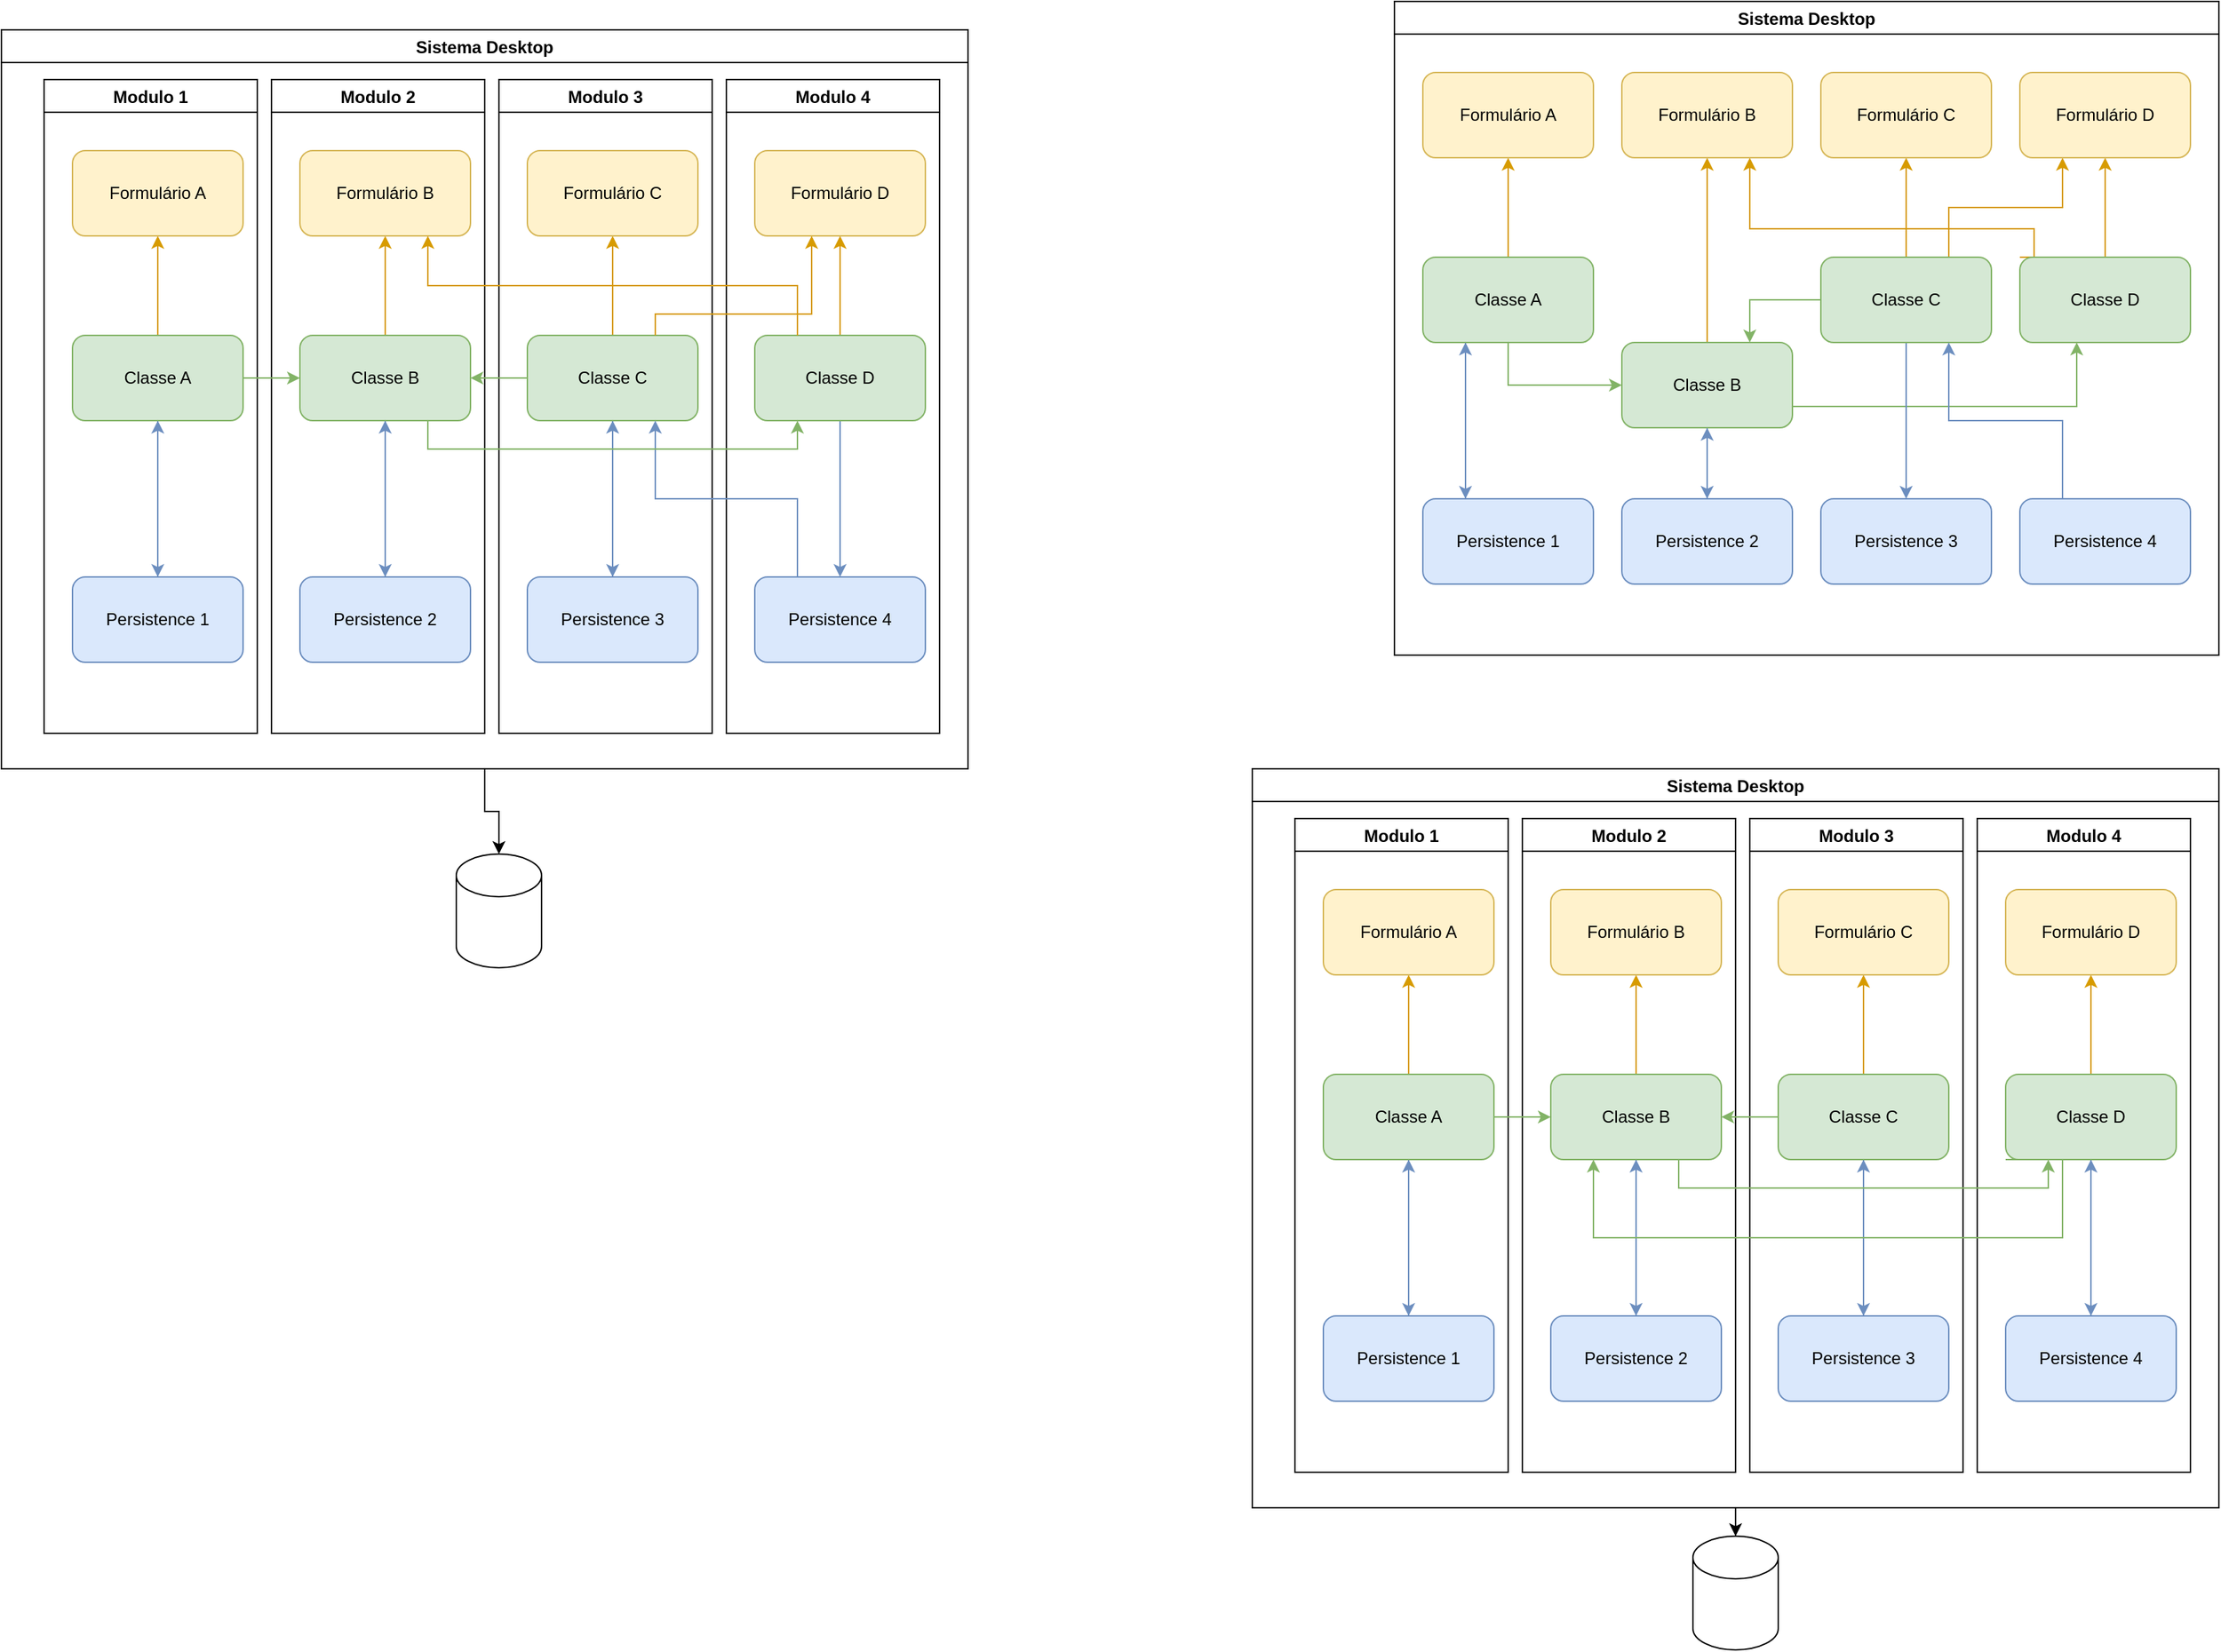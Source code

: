 <mxfile version="19.0.0" type="device"><diagram id="74R2DpnnZPL7M4M_u75s" name="Page-1"><mxGraphModel dx="1138" dy="700" grid="1" gridSize="10" guides="1" tooltips="1" connect="1" arrows="1" fold="1" page="1" pageScale="1" pageWidth="1920" pageHeight="1200" math="0" shadow="0"><root><mxCell id="0"/><mxCell id="1" parent="0"/><mxCell id="pWdBzGr97f0z1_DwUwH4-30" value="" style="shape=cylinder3;whiteSpace=wrap;html=1;boundedLbl=1;backgroundOutline=1;size=15;" vertex="1" parent="1"><mxGeometry x="380" y="640" width="60" height="80" as="geometry"/></mxCell><mxCell id="pWdBzGr97f0z1_DwUwH4-214" style="edgeStyle=orthogonalEdgeStyle;rounded=0;orthogonalLoop=1;jettySize=auto;html=1;" edge="1" parent="1" source="pWdBzGr97f0z1_DwUwH4-75" target="pWdBzGr97f0z1_DwUwH4-30"><mxGeometry relative="1" as="geometry"/></mxCell><mxCell id="pWdBzGr97f0z1_DwUwH4-75" value="Sistema Desktop" style="swimlane;" vertex="1" parent="1"><mxGeometry x="60" y="60" width="680" height="520" as="geometry"/></mxCell><mxCell id="pWdBzGr97f0z1_DwUwH4-3" value="Modulo 1" style="swimlane;" vertex="1" parent="pWdBzGr97f0z1_DwUwH4-75"><mxGeometry x="30" y="35" width="150" height="460" as="geometry"/></mxCell><mxCell id="pWdBzGr97f0z1_DwUwH4-12" style="edgeStyle=orthogonalEdgeStyle;rounded=0;orthogonalLoop=1;jettySize=auto;html=1;fillColor=#ffe6cc;strokeColor=#d79b00;" edge="1" parent="pWdBzGr97f0z1_DwUwH4-3" source="pWdBzGr97f0z1_DwUwH4-4" target="pWdBzGr97f0z1_DwUwH4-8"><mxGeometry relative="1" as="geometry"/></mxCell><mxCell id="pWdBzGr97f0z1_DwUwH4-187" style="edgeStyle=orthogonalEdgeStyle;rounded=0;orthogonalLoop=1;jettySize=auto;html=1;fillColor=#dae8fc;strokeColor=#6c8ebf;" edge="1" parent="pWdBzGr97f0z1_DwUwH4-3" source="pWdBzGr97f0z1_DwUwH4-4" target="pWdBzGr97f0z1_DwUwH4-23"><mxGeometry relative="1" as="geometry"/></mxCell><mxCell id="pWdBzGr97f0z1_DwUwH4-4" value="Classe A" style="rounded=1;whiteSpace=wrap;html=1;fillColor=#d5e8d4;strokeColor=#82b366;" vertex="1" parent="pWdBzGr97f0z1_DwUwH4-3"><mxGeometry x="20" y="180" width="120" height="60" as="geometry"/></mxCell><mxCell id="pWdBzGr97f0z1_DwUwH4-8" value="Formulário A" style="rounded=1;whiteSpace=wrap;html=1;fillColor=#fff2cc;strokeColor=#d6b656;" vertex="1" parent="pWdBzGr97f0z1_DwUwH4-3"><mxGeometry x="20" y="50" width="120" height="60" as="geometry"/></mxCell><mxCell id="pWdBzGr97f0z1_DwUwH4-188" style="edgeStyle=orthogonalEdgeStyle;rounded=0;orthogonalLoop=1;jettySize=auto;html=1;fillColor=#dae8fc;strokeColor=#6c8ebf;" edge="1" parent="pWdBzGr97f0z1_DwUwH4-3" source="pWdBzGr97f0z1_DwUwH4-23" target="pWdBzGr97f0z1_DwUwH4-4"><mxGeometry relative="1" as="geometry"/></mxCell><mxCell id="pWdBzGr97f0z1_DwUwH4-23" value="Persistence 1" style="rounded=1;whiteSpace=wrap;html=1;fillColor=#dae8fc;strokeColor=#6c8ebf;" vertex="1" parent="pWdBzGr97f0z1_DwUwH4-3"><mxGeometry x="20" y="350" width="120" height="60" as="geometry"/></mxCell><mxCell id="pWdBzGr97f0z1_DwUwH4-131" value="Modulo 2" style="swimlane;" vertex="1" parent="pWdBzGr97f0z1_DwUwH4-75"><mxGeometry x="190" y="35" width="150" height="460" as="geometry"/></mxCell><mxCell id="pWdBzGr97f0z1_DwUwH4-132" style="edgeStyle=orthogonalEdgeStyle;rounded=0;orthogonalLoop=1;jettySize=auto;html=1;fillColor=#ffe6cc;strokeColor=#d79b00;" edge="1" parent="pWdBzGr97f0z1_DwUwH4-131" source="pWdBzGr97f0z1_DwUwH4-135" target="pWdBzGr97f0z1_DwUwH4-148"><mxGeometry relative="1" as="geometry"/></mxCell><mxCell id="pWdBzGr97f0z1_DwUwH4-189" style="edgeStyle=orthogonalEdgeStyle;rounded=0;orthogonalLoop=1;jettySize=auto;html=1;fillColor=#dae8fc;strokeColor=#6c8ebf;" edge="1" parent="pWdBzGr97f0z1_DwUwH4-131" source="pWdBzGr97f0z1_DwUwH4-135" target="pWdBzGr97f0z1_DwUwH4-153"><mxGeometry relative="1" as="geometry"/></mxCell><mxCell id="pWdBzGr97f0z1_DwUwH4-135" value="Classe B" style="rounded=1;whiteSpace=wrap;html=1;fillColor=#d5e8d4;strokeColor=#82b366;" vertex="1" parent="pWdBzGr97f0z1_DwUwH4-131"><mxGeometry x="20" y="180" width="120" height="60" as="geometry"/></mxCell><mxCell id="pWdBzGr97f0z1_DwUwH4-148" value="Formulário B" style="rounded=1;whiteSpace=wrap;html=1;fillColor=#fff2cc;strokeColor=#d6b656;" vertex="1" parent="pWdBzGr97f0z1_DwUwH4-131"><mxGeometry x="20" y="50" width="120" height="60" as="geometry"/></mxCell><mxCell id="pWdBzGr97f0z1_DwUwH4-191" style="edgeStyle=orthogonalEdgeStyle;rounded=0;orthogonalLoop=1;jettySize=auto;html=1;fillColor=#dae8fc;strokeColor=#6c8ebf;" edge="1" parent="pWdBzGr97f0z1_DwUwH4-131" source="pWdBzGr97f0z1_DwUwH4-153" target="pWdBzGr97f0z1_DwUwH4-135"><mxGeometry relative="1" as="geometry"/></mxCell><mxCell id="pWdBzGr97f0z1_DwUwH4-153" value="Persistence 2" style="rounded=1;whiteSpace=wrap;html=1;fillColor=#dae8fc;strokeColor=#6c8ebf;" vertex="1" parent="pWdBzGr97f0z1_DwUwH4-131"><mxGeometry x="20" y="350" width="120" height="60" as="geometry"/></mxCell><mxCell id="pWdBzGr97f0z1_DwUwH4-192" style="edgeStyle=orthogonalEdgeStyle;rounded=0;orthogonalLoop=1;jettySize=auto;html=1;fillColor=#d5e8d4;strokeColor=#82b366;" edge="1" parent="pWdBzGr97f0z1_DwUwH4-75" source="pWdBzGr97f0z1_DwUwH4-4" target="pWdBzGr97f0z1_DwUwH4-135"><mxGeometry relative="1" as="geometry"/></mxCell><mxCell id="pWdBzGr97f0z1_DwUwH4-193" value="Modulo 3" style="swimlane;" vertex="1" parent="pWdBzGr97f0z1_DwUwH4-75"><mxGeometry x="350" y="35" width="150" height="460" as="geometry"/></mxCell><mxCell id="pWdBzGr97f0z1_DwUwH4-194" style="edgeStyle=orthogonalEdgeStyle;rounded=0;orthogonalLoop=1;jettySize=auto;html=1;fillColor=#ffe6cc;strokeColor=#d79b00;" edge="1" parent="pWdBzGr97f0z1_DwUwH4-193" source="pWdBzGr97f0z1_DwUwH4-196" target="pWdBzGr97f0z1_DwUwH4-197"><mxGeometry relative="1" as="geometry"/></mxCell><mxCell id="pWdBzGr97f0z1_DwUwH4-195" style="edgeStyle=orthogonalEdgeStyle;rounded=0;orthogonalLoop=1;jettySize=auto;html=1;fillColor=#dae8fc;strokeColor=#6c8ebf;" edge="1" parent="pWdBzGr97f0z1_DwUwH4-193" source="pWdBzGr97f0z1_DwUwH4-196" target="pWdBzGr97f0z1_DwUwH4-199"><mxGeometry relative="1" as="geometry"/></mxCell><mxCell id="pWdBzGr97f0z1_DwUwH4-196" value="Classe C" style="rounded=1;whiteSpace=wrap;html=1;fillColor=#d5e8d4;strokeColor=#82b366;" vertex="1" parent="pWdBzGr97f0z1_DwUwH4-193"><mxGeometry x="20" y="180" width="120" height="60" as="geometry"/></mxCell><mxCell id="pWdBzGr97f0z1_DwUwH4-197" value="Formulário C" style="rounded=1;whiteSpace=wrap;html=1;fillColor=#fff2cc;strokeColor=#d6b656;" vertex="1" parent="pWdBzGr97f0z1_DwUwH4-193"><mxGeometry x="20" y="50" width="120" height="60" as="geometry"/></mxCell><mxCell id="pWdBzGr97f0z1_DwUwH4-198" style="edgeStyle=orthogonalEdgeStyle;rounded=0;orthogonalLoop=1;jettySize=auto;html=1;fillColor=#dae8fc;strokeColor=#6c8ebf;" edge="1" parent="pWdBzGr97f0z1_DwUwH4-193" source="pWdBzGr97f0z1_DwUwH4-199" target="pWdBzGr97f0z1_DwUwH4-196"><mxGeometry relative="1" as="geometry"/></mxCell><mxCell id="pWdBzGr97f0z1_DwUwH4-199" value="Persistence 3" style="rounded=1;whiteSpace=wrap;html=1;fillColor=#dae8fc;strokeColor=#6c8ebf;" vertex="1" parent="pWdBzGr97f0z1_DwUwH4-193"><mxGeometry x="20" y="350" width="120" height="60" as="geometry"/></mxCell><mxCell id="pWdBzGr97f0z1_DwUwH4-200" style="edgeStyle=orthogonalEdgeStyle;rounded=0;orthogonalLoop=1;jettySize=auto;html=1;fillColor=#d5e8d4;strokeColor=#82b366;" edge="1" parent="pWdBzGr97f0z1_DwUwH4-75" source="pWdBzGr97f0z1_DwUwH4-196" target="pWdBzGr97f0z1_DwUwH4-135"><mxGeometry relative="1" as="geometry"/></mxCell><mxCell id="pWdBzGr97f0z1_DwUwH4-202" value="Modulo 4" style="swimlane;" vertex="1" parent="pWdBzGr97f0z1_DwUwH4-75"><mxGeometry x="510" y="35" width="150" height="460" as="geometry"/></mxCell><mxCell id="pWdBzGr97f0z1_DwUwH4-203" style="edgeStyle=orthogonalEdgeStyle;rounded=0;orthogonalLoop=1;jettySize=auto;html=1;fillColor=#ffe6cc;strokeColor=#d79b00;" edge="1" parent="pWdBzGr97f0z1_DwUwH4-202" source="pWdBzGr97f0z1_DwUwH4-205" target="pWdBzGr97f0z1_DwUwH4-206"><mxGeometry relative="1" as="geometry"/></mxCell><mxCell id="pWdBzGr97f0z1_DwUwH4-204" style="edgeStyle=orthogonalEdgeStyle;rounded=0;orthogonalLoop=1;jettySize=auto;html=1;fillColor=#dae8fc;strokeColor=#6c8ebf;" edge="1" parent="pWdBzGr97f0z1_DwUwH4-202" source="pWdBzGr97f0z1_DwUwH4-205" target="pWdBzGr97f0z1_DwUwH4-208"><mxGeometry relative="1" as="geometry"/></mxCell><mxCell id="pWdBzGr97f0z1_DwUwH4-205" value="Classe D" style="rounded=1;whiteSpace=wrap;html=1;fillColor=#d5e8d4;strokeColor=#82b366;" vertex="1" parent="pWdBzGr97f0z1_DwUwH4-202"><mxGeometry x="20" y="180" width="120" height="60" as="geometry"/></mxCell><mxCell id="pWdBzGr97f0z1_DwUwH4-206" value="Formulário D" style="rounded=1;whiteSpace=wrap;html=1;fillColor=#fff2cc;strokeColor=#d6b656;" vertex="1" parent="pWdBzGr97f0z1_DwUwH4-202"><mxGeometry x="20" y="50" width="120" height="60" as="geometry"/></mxCell><mxCell id="pWdBzGr97f0z1_DwUwH4-208" value="Persistence 4" style="rounded=1;whiteSpace=wrap;html=1;fillColor=#dae8fc;strokeColor=#6c8ebf;" vertex="1" parent="pWdBzGr97f0z1_DwUwH4-202"><mxGeometry x="20" y="350" width="120" height="60" as="geometry"/></mxCell><mxCell id="pWdBzGr97f0z1_DwUwH4-209" style="edgeStyle=orthogonalEdgeStyle;rounded=0;orthogonalLoop=1;jettySize=auto;html=1;exitX=0.25;exitY=0;exitDx=0;exitDy=0;entryX=0.75;entryY=1;entryDx=0;entryDy=0;fillColor=#dae8fc;strokeColor=#6c8ebf;" edge="1" parent="pWdBzGr97f0z1_DwUwH4-75" source="pWdBzGr97f0z1_DwUwH4-208" target="pWdBzGr97f0z1_DwUwH4-196"><mxGeometry relative="1" as="geometry"/></mxCell><mxCell id="pWdBzGr97f0z1_DwUwH4-210" style="edgeStyle=orthogonalEdgeStyle;rounded=0;orthogonalLoop=1;jettySize=auto;html=1;exitX=0.75;exitY=1;exitDx=0;exitDy=0;entryX=0.25;entryY=1;entryDx=0;entryDy=0;fillColor=#d5e8d4;strokeColor=#82b366;" edge="1" parent="pWdBzGr97f0z1_DwUwH4-75" source="pWdBzGr97f0z1_DwUwH4-135" target="pWdBzGr97f0z1_DwUwH4-205"><mxGeometry relative="1" as="geometry"/></mxCell><mxCell id="pWdBzGr97f0z1_DwUwH4-212" style="edgeStyle=orthogonalEdgeStyle;rounded=0;orthogonalLoop=1;jettySize=auto;html=1;exitX=0.25;exitY=0;exitDx=0;exitDy=0;entryX=0.75;entryY=1;entryDx=0;entryDy=0;fillColor=#ffe6cc;strokeColor=#d79b00;" edge="1" parent="pWdBzGr97f0z1_DwUwH4-75" source="pWdBzGr97f0z1_DwUwH4-205" target="pWdBzGr97f0z1_DwUwH4-148"><mxGeometry relative="1" as="geometry"/></mxCell><mxCell id="pWdBzGr97f0z1_DwUwH4-213" style="edgeStyle=orthogonalEdgeStyle;rounded=0;orthogonalLoop=1;jettySize=auto;html=1;exitX=0.75;exitY=0;exitDx=0;exitDy=0;fillColor=#ffe6cc;strokeColor=#d79b00;" edge="1" parent="pWdBzGr97f0z1_DwUwH4-75" source="pWdBzGr97f0z1_DwUwH4-196" target="pWdBzGr97f0z1_DwUwH4-206"><mxGeometry relative="1" as="geometry"><Array as="points"><mxPoint x="460" y="200"/><mxPoint x="570" y="200"/></Array></mxGeometry></mxCell><mxCell id="pWdBzGr97f0z1_DwUwH4-103" value="Sistema Desktop" style="swimlane;" vertex="1" parent="1"><mxGeometry x="1040" y="40" width="580" height="460" as="geometry"/></mxCell><mxCell id="pWdBzGr97f0z1_DwUwH4-104" style="edgeStyle=orthogonalEdgeStyle;rounded=0;orthogonalLoop=1;jettySize=auto;html=1;fillColor=#ffe6cc;strokeColor=#d79b00;" edge="1" parent="pWdBzGr97f0z1_DwUwH4-103" source="pWdBzGr97f0z1_DwUwH4-107" target="pWdBzGr97f0z1_DwUwH4-120"><mxGeometry relative="1" as="geometry"/></mxCell><mxCell id="pWdBzGr97f0z1_DwUwH4-105" style="edgeStyle=orthogonalEdgeStyle;rounded=0;orthogonalLoop=1;jettySize=auto;html=1;fillColor=#d5e8d4;strokeColor=#82b366;" edge="1" parent="pWdBzGr97f0z1_DwUwH4-103" source="pWdBzGr97f0z1_DwUwH4-107" target="pWdBzGr97f0z1_DwUwH4-111"><mxGeometry relative="1" as="geometry"><Array as="points"><mxPoint x="80" y="270"/></Array></mxGeometry></mxCell><mxCell id="pWdBzGr97f0z1_DwUwH4-106" style="edgeStyle=orthogonalEdgeStyle;rounded=0;orthogonalLoop=1;jettySize=auto;html=1;exitX=0.25;exitY=1;exitDx=0;exitDy=0;entryX=0.25;entryY=0;entryDx=0;entryDy=0;fillColor=#dae8fc;strokeColor=#6c8ebf;" edge="1" parent="pWdBzGr97f0z1_DwUwH4-103" source="pWdBzGr97f0z1_DwUwH4-107" target="pWdBzGr97f0z1_DwUwH4-125"><mxGeometry relative="1" as="geometry"/></mxCell><mxCell id="pWdBzGr97f0z1_DwUwH4-107" value="Classe A" style="rounded=1;whiteSpace=wrap;html=1;fillColor=#d5e8d4;strokeColor=#82b366;" vertex="1" parent="pWdBzGr97f0z1_DwUwH4-103"><mxGeometry x="20" y="180" width="120" height="60" as="geometry"/></mxCell><mxCell id="pWdBzGr97f0z1_DwUwH4-108" style="edgeStyle=orthogonalEdgeStyle;rounded=0;orthogonalLoop=1;jettySize=auto;html=1;fillColor=#ffe6cc;strokeColor=#d79b00;" edge="1" parent="pWdBzGr97f0z1_DwUwH4-103" source="pWdBzGr97f0z1_DwUwH4-111" target="pWdBzGr97f0z1_DwUwH4-121"><mxGeometry relative="1" as="geometry"/></mxCell><mxCell id="pWdBzGr97f0z1_DwUwH4-109" style="edgeStyle=orthogonalEdgeStyle;rounded=0;orthogonalLoop=1;jettySize=auto;html=1;fillColor=#dae8fc;strokeColor=#6c8ebf;" edge="1" parent="pWdBzGr97f0z1_DwUwH4-103" source="pWdBzGr97f0z1_DwUwH4-111" target="pWdBzGr97f0z1_DwUwH4-127"><mxGeometry relative="1" as="geometry"/></mxCell><mxCell id="pWdBzGr97f0z1_DwUwH4-110" style="edgeStyle=orthogonalEdgeStyle;rounded=0;orthogonalLoop=1;jettySize=auto;html=1;exitX=1;exitY=0.75;exitDx=0;exitDy=0;fillColor=#d5e8d4;strokeColor=#82b366;" edge="1" parent="pWdBzGr97f0z1_DwUwH4-103" source="pWdBzGr97f0z1_DwUwH4-111" target="pWdBzGr97f0z1_DwUwH4-119"><mxGeometry relative="1" as="geometry"><Array as="points"><mxPoint x="480" y="285"/></Array></mxGeometry></mxCell><mxCell id="pWdBzGr97f0z1_DwUwH4-111" value="Classe B" style="rounded=1;whiteSpace=wrap;html=1;fillColor=#d5e8d4;strokeColor=#82b366;" vertex="1" parent="pWdBzGr97f0z1_DwUwH4-103"><mxGeometry x="160" y="240" width="120" height="60" as="geometry"/></mxCell><mxCell id="pWdBzGr97f0z1_DwUwH4-112" style="edgeStyle=orthogonalEdgeStyle;rounded=0;orthogonalLoop=1;jettySize=auto;html=1;fillColor=#d5e8d4;strokeColor=#82b366;" edge="1" parent="pWdBzGr97f0z1_DwUwH4-103" source="pWdBzGr97f0z1_DwUwH4-116" target="pWdBzGr97f0z1_DwUwH4-111"><mxGeometry relative="1" as="geometry"><Array as="points"><mxPoint x="250" y="210"/></Array></mxGeometry></mxCell><mxCell id="pWdBzGr97f0z1_DwUwH4-113" style="edgeStyle=orthogonalEdgeStyle;rounded=0;orthogonalLoop=1;jettySize=auto;html=1;fillColor=#ffe6cc;strokeColor=#d79b00;" edge="1" parent="pWdBzGr97f0z1_DwUwH4-103" source="pWdBzGr97f0z1_DwUwH4-116" target="pWdBzGr97f0z1_DwUwH4-122"><mxGeometry relative="1" as="geometry"/></mxCell><mxCell id="pWdBzGr97f0z1_DwUwH4-114" style="edgeStyle=orthogonalEdgeStyle;rounded=0;orthogonalLoop=1;jettySize=auto;html=1;exitX=0.75;exitY=0;exitDx=0;exitDy=0;entryX=0.25;entryY=1;entryDx=0;entryDy=0;fillColor=#ffe6cc;strokeColor=#d79b00;" edge="1" parent="pWdBzGr97f0z1_DwUwH4-103" source="pWdBzGr97f0z1_DwUwH4-116" target="pWdBzGr97f0z1_DwUwH4-123"><mxGeometry relative="1" as="geometry"/></mxCell><mxCell id="pWdBzGr97f0z1_DwUwH4-115" style="edgeStyle=orthogonalEdgeStyle;rounded=0;orthogonalLoop=1;jettySize=auto;html=1;exitX=0.5;exitY=1;exitDx=0;exitDy=0;fillColor=#dae8fc;strokeColor=#6c8ebf;" edge="1" parent="pWdBzGr97f0z1_DwUwH4-103" source="pWdBzGr97f0z1_DwUwH4-116" target="pWdBzGr97f0z1_DwUwH4-128"><mxGeometry relative="1" as="geometry"/></mxCell><mxCell id="pWdBzGr97f0z1_DwUwH4-116" value="Classe C" style="rounded=1;whiteSpace=wrap;html=1;fillColor=#d5e8d4;strokeColor=#82b366;" vertex="1" parent="pWdBzGr97f0z1_DwUwH4-103"><mxGeometry x="300" y="180" width="120" height="60" as="geometry"/></mxCell><mxCell id="pWdBzGr97f0z1_DwUwH4-117" style="edgeStyle=orthogonalEdgeStyle;rounded=0;orthogonalLoop=1;jettySize=auto;html=1;exitX=0.5;exitY=0;exitDx=0;exitDy=0;fillColor=#ffe6cc;strokeColor=#d79b00;" edge="1" parent="pWdBzGr97f0z1_DwUwH4-103" source="pWdBzGr97f0z1_DwUwH4-119" target="pWdBzGr97f0z1_DwUwH4-123"><mxGeometry relative="1" as="geometry"/></mxCell><mxCell id="pWdBzGr97f0z1_DwUwH4-118" style="edgeStyle=orthogonalEdgeStyle;rounded=0;orthogonalLoop=1;jettySize=auto;html=1;exitX=0;exitY=0;exitDx=0;exitDy=0;entryX=0.75;entryY=1;entryDx=0;entryDy=0;fillColor=#ffe6cc;strokeColor=#d79b00;" edge="1" parent="pWdBzGr97f0z1_DwUwH4-103" source="pWdBzGr97f0z1_DwUwH4-119" target="pWdBzGr97f0z1_DwUwH4-121"><mxGeometry relative="1" as="geometry"><Array as="points"><mxPoint x="450" y="180"/><mxPoint x="450" y="160"/><mxPoint x="250" y="160"/></Array></mxGeometry></mxCell><mxCell id="pWdBzGr97f0z1_DwUwH4-119" value="Classe D" style="rounded=1;whiteSpace=wrap;html=1;fillColor=#d5e8d4;strokeColor=#82b366;" vertex="1" parent="pWdBzGr97f0z1_DwUwH4-103"><mxGeometry x="440" y="180" width="120" height="60" as="geometry"/></mxCell><mxCell id="pWdBzGr97f0z1_DwUwH4-120" value="Formulário A" style="rounded=1;whiteSpace=wrap;html=1;fillColor=#fff2cc;strokeColor=#d6b656;" vertex="1" parent="pWdBzGr97f0z1_DwUwH4-103"><mxGeometry x="20" y="50" width="120" height="60" as="geometry"/></mxCell><mxCell id="pWdBzGr97f0z1_DwUwH4-121" value="Formulário B" style="rounded=1;whiteSpace=wrap;html=1;fillColor=#fff2cc;strokeColor=#d6b656;" vertex="1" parent="pWdBzGr97f0z1_DwUwH4-103"><mxGeometry x="160" y="50" width="120" height="60" as="geometry"/></mxCell><mxCell id="pWdBzGr97f0z1_DwUwH4-122" value="Formulário C" style="rounded=1;whiteSpace=wrap;html=1;fillColor=#fff2cc;strokeColor=#d6b656;" vertex="1" parent="pWdBzGr97f0z1_DwUwH4-103"><mxGeometry x="300" y="50" width="120" height="60" as="geometry"/></mxCell><mxCell id="pWdBzGr97f0z1_DwUwH4-123" value="Formulário D" style="rounded=1;whiteSpace=wrap;html=1;fillColor=#fff2cc;strokeColor=#d6b656;" vertex="1" parent="pWdBzGr97f0z1_DwUwH4-103"><mxGeometry x="440" y="50" width="120" height="60" as="geometry"/></mxCell><mxCell id="pWdBzGr97f0z1_DwUwH4-124" style="edgeStyle=orthogonalEdgeStyle;rounded=0;orthogonalLoop=1;jettySize=auto;html=1;exitX=0.25;exitY=0;exitDx=0;exitDy=0;entryX=0.25;entryY=1;entryDx=0;entryDy=0;fillColor=#dae8fc;strokeColor=#6c8ebf;" edge="1" parent="pWdBzGr97f0z1_DwUwH4-103" source="pWdBzGr97f0z1_DwUwH4-125" target="pWdBzGr97f0z1_DwUwH4-107"><mxGeometry relative="1" as="geometry"/></mxCell><mxCell id="pWdBzGr97f0z1_DwUwH4-125" value="Persistence 1" style="rounded=1;whiteSpace=wrap;html=1;fillColor=#dae8fc;strokeColor=#6c8ebf;" vertex="1" parent="pWdBzGr97f0z1_DwUwH4-103"><mxGeometry x="20" y="350" width="120" height="60" as="geometry"/></mxCell><mxCell id="pWdBzGr97f0z1_DwUwH4-126" style="edgeStyle=orthogonalEdgeStyle;rounded=0;orthogonalLoop=1;jettySize=auto;html=1;exitX=0.75;exitY=0;exitDx=0;exitDy=0;entryX=0.5;entryY=1;entryDx=0;entryDy=0;fillColor=#dae8fc;strokeColor=#6c8ebf;" edge="1" parent="pWdBzGr97f0z1_DwUwH4-103" source="pWdBzGr97f0z1_DwUwH4-127" target="pWdBzGr97f0z1_DwUwH4-111"><mxGeometry relative="1" as="geometry"><Array as="points"><mxPoint x="220" y="350"/></Array></mxGeometry></mxCell><mxCell id="pWdBzGr97f0z1_DwUwH4-127" value="Persistence 2" style="rounded=1;whiteSpace=wrap;html=1;fillColor=#dae8fc;strokeColor=#6c8ebf;" vertex="1" parent="pWdBzGr97f0z1_DwUwH4-103"><mxGeometry x="160" y="350" width="120" height="60" as="geometry"/></mxCell><mxCell id="pWdBzGr97f0z1_DwUwH4-128" value="Persistence 3" style="rounded=1;whiteSpace=wrap;html=1;fillColor=#dae8fc;strokeColor=#6c8ebf;" vertex="1" parent="pWdBzGr97f0z1_DwUwH4-103"><mxGeometry x="300" y="350" width="120" height="60" as="geometry"/></mxCell><mxCell id="pWdBzGr97f0z1_DwUwH4-129" style="edgeStyle=orthogonalEdgeStyle;rounded=0;orthogonalLoop=1;jettySize=auto;html=1;exitX=0.25;exitY=0;exitDx=0;exitDy=0;entryX=0.75;entryY=1;entryDx=0;entryDy=0;fillColor=#dae8fc;strokeColor=#6c8ebf;" edge="1" parent="pWdBzGr97f0z1_DwUwH4-103" source="pWdBzGr97f0z1_DwUwH4-130" target="pWdBzGr97f0z1_DwUwH4-116"><mxGeometry relative="1" as="geometry"/></mxCell><mxCell id="pWdBzGr97f0z1_DwUwH4-130" value="Persistence 4" style="rounded=1;whiteSpace=wrap;html=1;fillColor=#dae8fc;strokeColor=#6c8ebf;" vertex="1" parent="pWdBzGr97f0z1_DwUwH4-103"><mxGeometry x="440" y="350" width="120" height="60" as="geometry"/></mxCell><mxCell id="pWdBzGr97f0z1_DwUwH4-215" value="" style="shape=cylinder3;whiteSpace=wrap;html=1;boundedLbl=1;backgroundOutline=1;size=15;" vertex="1" parent="1"><mxGeometry x="1250" y="1120" width="60" height="80" as="geometry"/></mxCell><mxCell id="pWdBzGr97f0z1_DwUwH4-216" style="edgeStyle=orthogonalEdgeStyle;rounded=0;orthogonalLoop=1;jettySize=auto;html=1;" edge="1" source="pWdBzGr97f0z1_DwUwH4-217" target="pWdBzGr97f0z1_DwUwH4-215" parent="1"><mxGeometry relative="1" as="geometry"/></mxCell><mxCell id="pWdBzGr97f0z1_DwUwH4-217" value="Sistema Desktop" style="swimlane;" vertex="1" parent="1"><mxGeometry x="940" y="580" width="680" height="520" as="geometry"/></mxCell><mxCell id="pWdBzGr97f0z1_DwUwH4-218" value="Modulo 1" style="swimlane;" vertex="1" parent="pWdBzGr97f0z1_DwUwH4-217"><mxGeometry x="30" y="35" width="150" height="460" as="geometry"/></mxCell><mxCell id="pWdBzGr97f0z1_DwUwH4-219" style="edgeStyle=orthogonalEdgeStyle;rounded=0;orthogonalLoop=1;jettySize=auto;html=1;fillColor=#ffe6cc;strokeColor=#d79b00;" edge="1" parent="pWdBzGr97f0z1_DwUwH4-218" source="pWdBzGr97f0z1_DwUwH4-221" target="pWdBzGr97f0z1_DwUwH4-222"><mxGeometry relative="1" as="geometry"/></mxCell><mxCell id="pWdBzGr97f0z1_DwUwH4-220" style="edgeStyle=orthogonalEdgeStyle;rounded=0;orthogonalLoop=1;jettySize=auto;html=1;fillColor=#dae8fc;strokeColor=#6c8ebf;" edge="1" parent="pWdBzGr97f0z1_DwUwH4-218" source="pWdBzGr97f0z1_DwUwH4-221" target="pWdBzGr97f0z1_DwUwH4-224"><mxGeometry relative="1" as="geometry"/></mxCell><mxCell id="pWdBzGr97f0z1_DwUwH4-221" value="Classe A" style="rounded=1;whiteSpace=wrap;html=1;fillColor=#d5e8d4;strokeColor=#82b366;" vertex="1" parent="pWdBzGr97f0z1_DwUwH4-218"><mxGeometry x="20" y="180" width="120" height="60" as="geometry"/></mxCell><mxCell id="pWdBzGr97f0z1_DwUwH4-222" value="Formulário A" style="rounded=1;whiteSpace=wrap;html=1;fillColor=#fff2cc;strokeColor=#d6b656;" vertex="1" parent="pWdBzGr97f0z1_DwUwH4-218"><mxGeometry x="20" y="50" width="120" height="60" as="geometry"/></mxCell><mxCell id="pWdBzGr97f0z1_DwUwH4-223" style="edgeStyle=orthogonalEdgeStyle;rounded=0;orthogonalLoop=1;jettySize=auto;html=1;fillColor=#dae8fc;strokeColor=#6c8ebf;" edge="1" parent="pWdBzGr97f0z1_DwUwH4-218" source="pWdBzGr97f0z1_DwUwH4-224" target="pWdBzGr97f0z1_DwUwH4-221"><mxGeometry relative="1" as="geometry"/></mxCell><mxCell id="pWdBzGr97f0z1_DwUwH4-224" value="Persistence 1" style="rounded=1;whiteSpace=wrap;html=1;fillColor=#dae8fc;strokeColor=#6c8ebf;" vertex="1" parent="pWdBzGr97f0z1_DwUwH4-218"><mxGeometry x="20" y="350" width="120" height="60" as="geometry"/></mxCell><mxCell id="pWdBzGr97f0z1_DwUwH4-225" value="Modulo 2" style="swimlane;" vertex="1" parent="pWdBzGr97f0z1_DwUwH4-217"><mxGeometry x="190" y="35" width="150" height="460" as="geometry"/></mxCell><mxCell id="pWdBzGr97f0z1_DwUwH4-226" style="edgeStyle=orthogonalEdgeStyle;rounded=0;orthogonalLoop=1;jettySize=auto;html=1;fillColor=#ffe6cc;strokeColor=#d79b00;" edge="1" parent="pWdBzGr97f0z1_DwUwH4-225" source="pWdBzGr97f0z1_DwUwH4-228" target="pWdBzGr97f0z1_DwUwH4-229"><mxGeometry relative="1" as="geometry"/></mxCell><mxCell id="pWdBzGr97f0z1_DwUwH4-227" style="edgeStyle=orthogonalEdgeStyle;rounded=0;orthogonalLoop=1;jettySize=auto;html=1;fillColor=#dae8fc;strokeColor=#6c8ebf;" edge="1" parent="pWdBzGr97f0z1_DwUwH4-225" source="pWdBzGr97f0z1_DwUwH4-228" target="pWdBzGr97f0z1_DwUwH4-231"><mxGeometry relative="1" as="geometry"/></mxCell><mxCell id="pWdBzGr97f0z1_DwUwH4-228" value="Classe B" style="rounded=1;whiteSpace=wrap;html=1;fillColor=#d5e8d4;strokeColor=#82b366;" vertex="1" parent="pWdBzGr97f0z1_DwUwH4-225"><mxGeometry x="20" y="180" width="120" height="60" as="geometry"/></mxCell><mxCell id="pWdBzGr97f0z1_DwUwH4-229" value="Formulário B" style="rounded=1;whiteSpace=wrap;html=1;fillColor=#fff2cc;strokeColor=#d6b656;" vertex="1" parent="pWdBzGr97f0z1_DwUwH4-225"><mxGeometry x="20" y="50" width="120" height="60" as="geometry"/></mxCell><mxCell id="pWdBzGr97f0z1_DwUwH4-230" style="edgeStyle=orthogonalEdgeStyle;rounded=0;orthogonalLoop=1;jettySize=auto;html=1;fillColor=#dae8fc;strokeColor=#6c8ebf;" edge="1" parent="pWdBzGr97f0z1_DwUwH4-225" source="pWdBzGr97f0z1_DwUwH4-231" target="pWdBzGr97f0z1_DwUwH4-228"><mxGeometry relative="1" as="geometry"/></mxCell><mxCell id="pWdBzGr97f0z1_DwUwH4-231" value="Persistence 2" style="rounded=1;whiteSpace=wrap;html=1;fillColor=#dae8fc;strokeColor=#6c8ebf;" vertex="1" parent="pWdBzGr97f0z1_DwUwH4-225"><mxGeometry x="20" y="350" width="120" height="60" as="geometry"/></mxCell><mxCell id="pWdBzGr97f0z1_DwUwH4-232" style="edgeStyle=orthogonalEdgeStyle;rounded=0;orthogonalLoop=1;jettySize=auto;html=1;fillColor=#d5e8d4;strokeColor=#82b366;" edge="1" parent="pWdBzGr97f0z1_DwUwH4-217" source="pWdBzGr97f0z1_DwUwH4-221" target="pWdBzGr97f0z1_DwUwH4-228"><mxGeometry relative="1" as="geometry"/></mxCell><mxCell id="pWdBzGr97f0z1_DwUwH4-233" value="Modulo 3" style="swimlane;" vertex="1" parent="pWdBzGr97f0z1_DwUwH4-217"><mxGeometry x="350" y="35" width="150" height="460" as="geometry"/></mxCell><mxCell id="pWdBzGr97f0z1_DwUwH4-234" style="edgeStyle=orthogonalEdgeStyle;rounded=0;orthogonalLoop=1;jettySize=auto;html=1;fillColor=#ffe6cc;strokeColor=#d79b00;" edge="1" parent="pWdBzGr97f0z1_DwUwH4-233" source="pWdBzGr97f0z1_DwUwH4-236" target="pWdBzGr97f0z1_DwUwH4-237"><mxGeometry relative="1" as="geometry"/></mxCell><mxCell id="pWdBzGr97f0z1_DwUwH4-235" style="edgeStyle=orthogonalEdgeStyle;rounded=0;orthogonalLoop=1;jettySize=auto;html=1;fillColor=#dae8fc;strokeColor=#6c8ebf;" edge="1" parent="pWdBzGr97f0z1_DwUwH4-233" source="pWdBzGr97f0z1_DwUwH4-236" target="pWdBzGr97f0z1_DwUwH4-239"><mxGeometry relative="1" as="geometry"/></mxCell><mxCell id="pWdBzGr97f0z1_DwUwH4-236" value="Classe C" style="rounded=1;whiteSpace=wrap;html=1;fillColor=#d5e8d4;strokeColor=#82b366;" vertex="1" parent="pWdBzGr97f0z1_DwUwH4-233"><mxGeometry x="20" y="180" width="120" height="60" as="geometry"/></mxCell><mxCell id="pWdBzGr97f0z1_DwUwH4-237" value="Formulário C" style="rounded=1;whiteSpace=wrap;html=1;fillColor=#fff2cc;strokeColor=#d6b656;" vertex="1" parent="pWdBzGr97f0z1_DwUwH4-233"><mxGeometry x="20" y="50" width="120" height="60" as="geometry"/></mxCell><mxCell id="pWdBzGr97f0z1_DwUwH4-238" style="edgeStyle=orthogonalEdgeStyle;rounded=0;orthogonalLoop=1;jettySize=auto;html=1;fillColor=#dae8fc;strokeColor=#6c8ebf;" edge="1" parent="pWdBzGr97f0z1_DwUwH4-233" source="pWdBzGr97f0z1_DwUwH4-239" target="pWdBzGr97f0z1_DwUwH4-236"><mxGeometry relative="1" as="geometry"/></mxCell><mxCell id="pWdBzGr97f0z1_DwUwH4-239" value="Persistence 3" style="rounded=1;whiteSpace=wrap;html=1;fillColor=#dae8fc;strokeColor=#6c8ebf;" vertex="1" parent="pWdBzGr97f0z1_DwUwH4-233"><mxGeometry x="20" y="350" width="120" height="60" as="geometry"/></mxCell><mxCell id="pWdBzGr97f0z1_DwUwH4-240" style="edgeStyle=orthogonalEdgeStyle;rounded=0;orthogonalLoop=1;jettySize=auto;html=1;fillColor=#d5e8d4;strokeColor=#82b366;" edge="1" parent="pWdBzGr97f0z1_DwUwH4-217" source="pWdBzGr97f0z1_DwUwH4-236" target="pWdBzGr97f0z1_DwUwH4-228"><mxGeometry relative="1" as="geometry"/></mxCell><mxCell id="pWdBzGr97f0z1_DwUwH4-241" value="Modulo 4" style="swimlane;" vertex="1" parent="pWdBzGr97f0z1_DwUwH4-217"><mxGeometry x="510" y="35" width="150" height="460" as="geometry"/></mxCell><mxCell id="pWdBzGr97f0z1_DwUwH4-242" style="edgeStyle=orthogonalEdgeStyle;rounded=0;orthogonalLoop=1;jettySize=auto;html=1;fillColor=#ffe6cc;strokeColor=#d79b00;" edge="1" parent="pWdBzGr97f0z1_DwUwH4-241" source="pWdBzGr97f0z1_DwUwH4-244" target="pWdBzGr97f0z1_DwUwH4-245"><mxGeometry relative="1" as="geometry"/></mxCell><mxCell id="pWdBzGr97f0z1_DwUwH4-243" style="edgeStyle=orthogonalEdgeStyle;rounded=0;orthogonalLoop=1;jettySize=auto;html=1;fillColor=#dae8fc;strokeColor=#6c8ebf;" edge="1" parent="pWdBzGr97f0z1_DwUwH4-241" source="pWdBzGr97f0z1_DwUwH4-244" target="pWdBzGr97f0z1_DwUwH4-246"><mxGeometry relative="1" as="geometry"/></mxCell><mxCell id="pWdBzGr97f0z1_DwUwH4-244" value="Classe D" style="rounded=1;whiteSpace=wrap;html=1;fillColor=#d5e8d4;strokeColor=#82b366;" vertex="1" parent="pWdBzGr97f0z1_DwUwH4-241"><mxGeometry x="20" y="180" width="120" height="60" as="geometry"/></mxCell><mxCell id="pWdBzGr97f0z1_DwUwH4-245" value="Formulário D" style="rounded=1;whiteSpace=wrap;html=1;fillColor=#fff2cc;strokeColor=#d6b656;" vertex="1" parent="pWdBzGr97f0z1_DwUwH4-241"><mxGeometry x="20" y="50" width="120" height="60" as="geometry"/></mxCell><mxCell id="pWdBzGr97f0z1_DwUwH4-251" style="edgeStyle=orthogonalEdgeStyle;rounded=0;orthogonalLoop=1;jettySize=auto;html=1;fillColor=#dae8fc;strokeColor=#6c8ebf;" edge="1" parent="pWdBzGr97f0z1_DwUwH4-241" source="pWdBzGr97f0z1_DwUwH4-246" target="pWdBzGr97f0z1_DwUwH4-244"><mxGeometry relative="1" as="geometry"/></mxCell><mxCell id="pWdBzGr97f0z1_DwUwH4-246" value="Persistence 4" style="rounded=1;whiteSpace=wrap;html=1;fillColor=#dae8fc;strokeColor=#6c8ebf;" vertex="1" parent="pWdBzGr97f0z1_DwUwH4-241"><mxGeometry x="20" y="350" width="120" height="60" as="geometry"/></mxCell><mxCell id="pWdBzGr97f0z1_DwUwH4-248" style="edgeStyle=orthogonalEdgeStyle;rounded=0;orthogonalLoop=1;jettySize=auto;html=1;exitX=0.75;exitY=1;exitDx=0;exitDy=0;entryX=0.25;entryY=1;entryDx=0;entryDy=0;fillColor=#d5e8d4;strokeColor=#82b366;" edge="1" parent="pWdBzGr97f0z1_DwUwH4-217" source="pWdBzGr97f0z1_DwUwH4-228" target="pWdBzGr97f0z1_DwUwH4-244"><mxGeometry relative="1" as="geometry"/></mxCell><mxCell id="pWdBzGr97f0z1_DwUwH4-252" style="edgeStyle=orthogonalEdgeStyle;rounded=0;orthogonalLoop=1;jettySize=auto;html=1;exitX=0;exitY=1;exitDx=0;exitDy=0;entryX=0.25;entryY=1;entryDx=0;entryDy=0;fillColor=#d5e8d4;strokeColor=#82b366;" edge="1" parent="pWdBzGr97f0z1_DwUwH4-217" source="pWdBzGr97f0z1_DwUwH4-244" target="pWdBzGr97f0z1_DwUwH4-228"><mxGeometry relative="1" as="geometry"><Array as="points"><mxPoint x="570" y="275"/><mxPoint x="570" y="330"/><mxPoint x="240" y="330"/></Array></mxGeometry></mxCell></root></mxGraphModel></diagram></mxfile>
